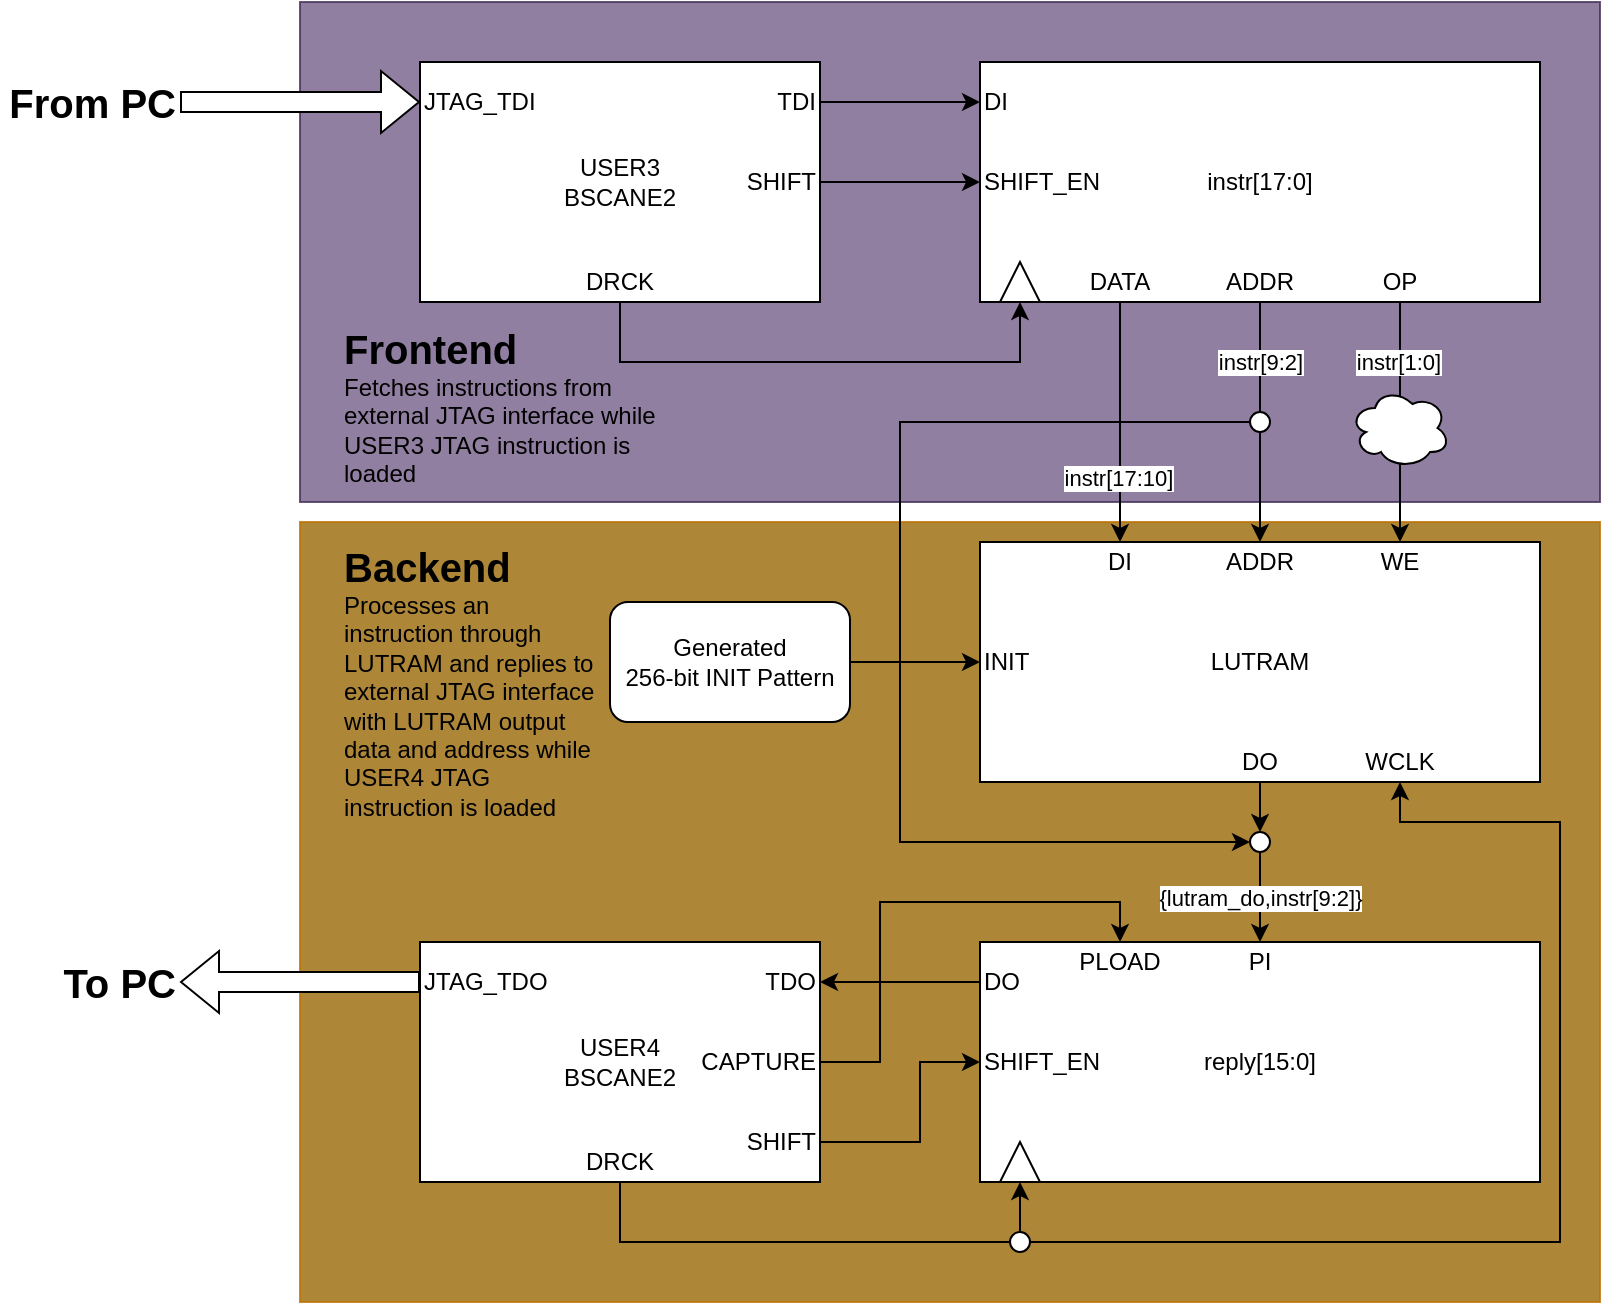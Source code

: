 <mxfile version="24.5.3" type="device">
  <diagram name="Page-1" id="aeorTH5e6JRyHVKNu-dI">
    <mxGraphModel dx="1726" dy="1009" grid="1" gridSize="10" guides="1" tooltips="1" connect="1" arrows="1" fold="1" page="1" pageScale="1" pageWidth="850" pageHeight="1100" math="0" shadow="0">
      <root>
        <mxCell id="0" />
        <mxCell id="1" parent="0" />
        <mxCell id="IdmJC1DvpxrUdIkbEOJL-97" value="" style="rounded=0;whiteSpace=wrap;html=1;fillColor=#996807;fontColor=#000000;strokeColor=#BD7000;opacity=80;movable=1;resizable=1;rotatable=1;deletable=1;editable=1;locked=0;connectable=1;" parent="1" vertex="1">
          <mxGeometry x="180" y="350" width="650" height="390" as="geometry" />
        </mxCell>
        <mxCell id="IdmJC1DvpxrUdIkbEOJL-96" value="" style="rounded=0;whiteSpace=wrap;html=1;fillColor=#76608a;fontColor=#ffffff;strokeColor=#432D57;opacity=80;movable=0;resizable=0;rotatable=0;deletable=0;editable=0;locked=1;connectable=0;" parent="1" vertex="1">
          <mxGeometry x="180" y="90" width="650" height="250" as="geometry" />
        </mxCell>
        <mxCell id="IdmJC1DvpxrUdIkbEOJL-12" style="edgeStyle=orthogonalEdgeStyle;rounded=0;orthogonalLoop=1;jettySize=auto;html=1;exitX=1;exitY=0.5;exitDx=0;exitDy=0;entryX=0;entryY=0.5;entryDx=0;entryDy=0;" parent="1" source="IdmJC1DvpxrUdIkbEOJL-3" target="IdmJC1DvpxrUdIkbEOJL-8" edge="1">
          <mxGeometry relative="1" as="geometry" />
        </mxCell>
        <mxCell id="IdmJC1DvpxrUdIkbEOJL-11" style="edgeStyle=orthogonalEdgeStyle;rounded=0;orthogonalLoop=1;jettySize=auto;html=1;exitX=0.5;exitY=1;exitDx=0;exitDy=0;entryX=0;entryY=0.5;entryDx=0;entryDy=0;" parent="1" source="IdmJC1DvpxrUdIkbEOJL-4" target="IdmJC1DvpxrUdIkbEOJL-10" edge="1">
          <mxGeometry relative="1" as="geometry">
            <Array as="points">
              <mxPoint x="340" y="270" />
              <mxPoint x="540" y="270" />
            </Array>
          </mxGeometry>
        </mxCell>
        <mxCell id="IdmJC1DvpxrUdIkbEOJL-19" style="edgeStyle=orthogonalEdgeStyle;rounded=0;orthogonalLoop=1;jettySize=auto;html=1;exitX=0.25;exitY=1;exitDx=0;exitDy=0;entryX=0.25;entryY=0;entryDx=0;entryDy=0;" parent="1" source="IdmJC1DvpxrUdIkbEOJL-6" target="IdmJC1DvpxrUdIkbEOJL-15" edge="1">
          <mxGeometry relative="1" as="geometry" />
        </mxCell>
        <mxCell id="IdmJC1DvpxrUdIkbEOJL-80" value="instr[17:10]" style="edgeLabel;html=1;align=center;verticalAlign=middle;resizable=0;points=[];" parent="IdmJC1DvpxrUdIkbEOJL-19" vertex="1" connectable="0">
          <mxGeometry x="0.467" y="-1" relative="1" as="geometry">
            <mxPoint as="offset" />
          </mxGeometry>
        </mxCell>
        <mxCell id="IdmJC1DvpxrUdIkbEOJL-33" style="edgeStyle=orthogonalEdgeStyle;rounded=0;orthogonalLoop=1;jettySize=auto;html=1;exitX=0.5;exitY=1;exitDx=0;exitDy=0;entryX=0.5;entryY=0;entryDx=0;entryDy=0;" parent="1" source="IdmJC1DvpxrUdIkbEOJL-6" target="IdmJC1DvpxrUdIkbEOJL-16" edge="1">
          <mxGeometry relative="1" as="geometry" />
        </mxCell>
        <mxCell id="IdmJC1DvpxrUdIkbEOJL-82" value="instr[9:2]" style="edgeLabel;html=1;align=center;verticalAlign=middle;resizable=0;points=[];" parent="IdmJC1DvpxrUdIkbEOJL-33" vertex="1" connectable="0">
          <mxGeometry x="-0.503" y="1" relative="1" as="geometry">
            <mxPoint x="-1" as="offset" />
          </mxGeometry>
        </mxCell>
        <mxCell id="IdmJC1DvpxrUdIkbEOJL-13" style="edgeStyle=orthogonalEdgeStyle;rounded=0;orthogonalLoop=1;jettySize=auto;html=1;exitX=1;exitY=0.5;exitDx=0;exitDy=0;entryX=0;entryY=0.5;entryDx=0;entryDy=0;" parent="1" source="IdmJC1DvpxrUdIkbEOJL-2" target="IdmJC1DvpxrUdIkbEOJL-7" edge="1">
          <mxGeometry relative="1" as="geometry" />
        </mxCell>
        <mxCell id="IdmJC1DvpxrUdIkbEOJL-34" value="" style="group" parent="1" vertex="1" connectable="0">
          <mxGeometry x="520" y="360" width="280" height="120" as="geometry" />
        </mxCell>
        <mxCell id="IdmJC1DvpxrUdIkbEOJL-15" value="LUTRAM" style="rounded=0;whiteSpace=wrap;html=1;" parent="IdmJC1DvpxrUdIkbEOJL-34" vertex="1">
          <mxGeometry width="280" height="120" as="geometry" />
        </mxCell>
        <mxCell id="IdmJC1DvpxrUdIkbEOJL-16" value="ADDR" style="text;html=1;align=center;verticalAlign=middle;whiteSpace=wrap;rounded=0;" parent="IdmJC1DvpxrUdIkbEOJL-34" vertex="1">
          <mxGeometry x="115" width="50" height="20" as="geometry" />
        </mxCell>
        <mxCell id="IdmJC1DvpxrUdIkbEOJL-17" value="DI" style="text;html=1;align=center;verticalAlign=middle;whiteSpace=wrap;rounded=0;" parent="IdmJC1DvpxrUdIkbEOJL-34" vertex="1">
          <mxGeometry x="45" width="50" height="20" as="geometry" />
        </mxCell>
        <mxCell id="IdmJC1DvpxrUdIkbEOJL-18" value="WE" style="text;html=1;align=center;verticalAlign=middle;whiteSpace=wrap;rounded=0;" parent="IdmJC1DvpxrUdIkbEOJL-34" vertex="1">
          <mxGeometry x="185" width="50" height="20" as="geometry" />
        </mxCell>
        <mxCell id="IdmJC1DvpxrUdIkbEOJL-25" value="DO" style="text;html=1;align=center;verticalAlign=middle;whiteSpace=wrap;rounded=0;" parent="IdmJC1DvpxrUdIkbEOJL-34" vertex="1">
          <mxGeometry x="115" y="100" width="50" height="20" as="geometry" />
        </mxCell>
        <mxCell id="IdmJC1DvpxrUdIkbEOJL-133" value="INIT" style="text;html=1;align=left;verticalAlign=middle;whiteSpace=wrap;rounded=0;" parent="IdmJC1DvpxrUdIkbEOJL-34" vertex="1">
          <mxGeometry y="50" width="50" height="20" as="geometry" />
        </mxCell>
        <mxCell id="IdmJC1DvpxrUdIkbEOJL-143" value="WCLK" style="text;html=1;align=center;verticalAlign=middle;whiteSpace=wrap;rounded=0;" parent="IdmJC1DvpxrUdIkbEOJL-34" vertex="1">
          <mxGeometry x="185" y="100" width="50" height="20" as="geometry" />
        </mxCell>
        <mxCell id="IdmJC1DvpxrUdIkbEOJL-48" style="edgeStyle=orthogonalEdgeStyle;rounded=0;orthogonalLoop=1;jettySize=auto;html=1;exitX=0;exitY=0.5;exitDx=0;exitDy=0;entryX=1;entryY=0.5;entryDx=0;entryDy=0;" parent="1" source="IdmJC1DvpxrUdIkbEOJL-45" target="IdmJC1DvpxrUdIkbEOJL-38" edge="1">
          <mxGeometry relative="1" as="geometry" />
        </mxCell>
        <mxCell id="IdmJC1DvpxrUdIkbEOJL-49" value="" style="group" parent="1" vertex="1" connectable="0">
          <mxGeometry x="240" y="560.0" width="200" height="120" as="geometry" />
        </mxCell>
        <mxCell id="IdmJC1DvpxrUdIkbEOJL-37" value="&lt;div&gt;USER4&lt;/div&gt;BSCANE2" style="rounded=0;whiteSpace=wrap;html=1;" parent="IdmJC1DvpxrUdIkbEOJL-49" vertex="1">
          <mxGeometry width="200" height="120" as="geometry" />
        </mxCell>
        <mxCell id="IdmJC1DvpxrUdIkbEOJL-38" value="TDO" style="text;html=1;align=right;verticalAlign=middle;whiteSpace=wrap;rounded=0;" parent="IdmJC1DvpxrUdIkbEOJL-49" vertex="1">
          <mxGeometry x="150" y="10" width="50" height="20" as="geometry" />
        </mxCell>
        <mxCell id="IdmJC1DvpxrUdIkbEOJL-39" value="SHIFT" style="text;html=1;align=right;verticalAlign=middle;whiteSpace=wrap;rounded=0;" parent="IdmJC1DvpxrUdIkbEOJL-49" vertex="1">
          <mxGeometry x="150" y="90" width="50" height="20" as="geometry" />
        </mxCell>
        <mxCell id="IdmJC1DvpxrUdIkbEOJL-40" value="DRCK" style="text;html=1;align=center;verticalAlign=middle;whiteSpace=wrap;rounded=0;" parent="IdmJC1DvpxrUdIkbEOJL-49" vertex="1">
          <mxGeometry x="75" y="100" width="50" height="20" as="geometry" />
        </mxCell>
        <mxCell id="IdmJC1DvpxrUdIkbEOJL-41" value="JTAG_TDO" style="text;html=1;align=left;verticalAlign=middle;whiteSpace=wrap;rounded=0;" parent="IdmJC1DvpxrUdIkbEOJL-49" vertex="1">
          <mxGeometry y="10" width="50" height="20" as="geometry" />
        </mxCell>
        <mxCell id="IdmJC1DvpxrUdIkbEOJL-42" value="CAPTURE" style="text;html=1;align=right;verticalAlign=middle;whiteSpace=wrap;rounded=0;" parent="IdmJC1DvpxrUdIkbEOJL-49" vertex="1">
          <mxGeometry x="140" y="50" width="60" height="20" as="geometry" />
        </mxCell>
        <mxCell id="IdmJC1DvpxrUdIkbEOJL-62" value="" style="group" parent="1" vertex="1" connectable="0">
          <mxGeometry x="520" y="560.0" width="280" height="120" as="geometry" />
        </mxCell>
        <mxCell id="IdmJC1DvpxrUdIkbEOJL-43" value="" style="group" parent="IdmJC1DvpxrUdIkbEOJL-62" vertex="1" connectable="0">
          <mxGeometry width="280" height="120" as="geometry" />
        </mxCell>
        <mxCell id="IdmJC1DvpxrUdIkbEOJL-44" value="reply[15:0]" style="rounded=0;whiteSpace=wrap;html=1;" parent="IdmJC1DvpxrUdIkbEOJL-43" vertex="1">
          <mxGeometry width="280" height="120" as="geometry" />
        </mxCell>
        <mxCell id="IdmJC1DvpxrUdIkbEOJL-45" value="DO" style="text;html=1;align=left;verticalAlign=middle;whiteSpace=wrap;rounded=0;" parent="IdmJC1DvpxrUdIkbEOJL-43" vertex="1">
          <mxGeometry y="10" width="50" height="20" as="geometry" />
        </mxCell>
        <mxCell id="IdmJC1DvpxrUdIkbEOJL-46" value="SHIFT_EN" style="text;html=1;align=left;verticalAlign=middle;whiteSpace=wrap;rounded=0;" parent="IdmJC1DvpxrUdIkbEOJL-43" vertex="1">
          <mxGeometry y="50" width="50" height="20" as="geometry" />
        </mxCell>
        <mxCell id="IdmJC1DvpxrUdIkbEOJL-47" value="" style="triangle;whiteSpace=wrap;html=1;rotation=-90;" parent="IdmJC1DvpxrUdIkbEOJL-43" vertex="1">
          <mxGeometry x="10" y="100" width="20" height="20" as="geometry" />
        </mxCell>
        <mxCell id="IdmJC1DvpxrUdIkbEOJL-50" value="PI" style="text;html=1;align=center;verticalAlign=middle;whiteSpace=wrap;rounded=0;" parent="IdmJC1DvpxrUdIkbEOJL-43" vertex="1">
          <mxGeometry x="115" width="50" height="20" as="geometry" />
        </mxCell>
        <mxCell id="IdmJC1DvpxrUdIkbEOJL-60" value="PLOAD" style="text;html=1;align=center;verticalAlign=middle;whiteSpace=wrap;rounded=0;" parent="IdmJC1DvpxrUdIkbEOJL-62" vertex="1">
          <mxGeometry x="45" width="50" height="20" as="geometry" />
        </mxCell>
        <mxCell id="IdmJC1DvpxrUdIkbEOJL-64" style="edgeStyle=orthogonalEdgeStyle;rounded=0;orthogonalLoop=1;jettySize=auto;html=1;exitX=1;exitY=0.5;exitDx=0;exitDy=0;entryX=0;entryY=0.5;entryDx=0;entryDy=0;" parent="1" source="IdmJC1DvpxrUdIkbEOJL-39" target="IdmJC1DvpxrUdIkbEOJL-46" edge="1">
          <mxGeometry relative="1" as="geometry">
            <Array as="points">
              <mxPoint x="490" y="660.0" />
              <mxPoint x="490" y="620.0" />
            </Array>
          </mxGeometry>
        </mxCell>
        <mxCell id="IdmJC1DvpxrUdIkbEOJL-68" value="" style="endArrow=classic;html=1;rounded=0;entryX=0.5;entryY=0;entryDx=0;entryDy=0;exitX=0.5;exitY=1;exitDx=0;exitDy=0;" parent="1" source="IdmJC1DvpxrUdIkbEOJL-76" target="IdmJC1DvpxrUdIkbEOJL-50" edge="1">
          <mxGeometry width="50" height="50" relative="1" as="geometry">
            <mxPoint x="660" y="550" as="sourcePoint" />
            <mxPoint x="530" y="500" as="targetPoint" />
          </mxGeometry>
        </mxCell>
        <mxCell id="IdmJC1DvpxrUdIkbEOJL-72" value="{lutram_do,instr[9:2]}" style="edgeLabel;html=1;align=center;verticalAlign=middle;resizable=0;points=[];labelBackgroundColor=default;" parent="IdmJC1DvpxrUdIkbEOJL-68" vertex="1" connectable="0">
          <mxGeometry x="-0.006" relative="1" as="geometry">
            <mxPoint as="offset" />
          </mxGeometry>
        </mxCell>
        <mxCell id="IdmJC1DvpxrUdIkbEOJL-79" style="edgeStyle=orthogonalEdgeStyle;rounded=0;orthogonalLoop=1;jettySize=auto;html=1;exitX=0;exitY=0.5;exitDx=0;exitDy=0;entryX=0;entryY=0.5;entryDx=0;entryDy=0;" parent="1" source="IdmJC1DvpxrUdIkbEOJL-69" target="IdmJC1DvpxrUdIkbEOJL-76" edge="1">
          <mxGeometry relative="1" as="geometry">
            <mxPoint x="655.0" y="270" as="sourcePoint" />
            <Array as="points">
              <mxPoint x="480" y="300" />
              <mxPoint x="480" y="510" />
            </Array>
          </mxGeometry>
        </mxCell>
        <mxCell id="IdmJC1DvpxrUdIkbEOJL-69" value="" style="ellipse;whiteSpace=wrap;html=1;aspect=fixed;" parent="1" vertex="1">
          <mxGeometry x="655" y="295" width="10" height="10" as="geometry" />
        </mxCell>
        <mxCell id="IdmJC1DvpxrUdIkbEOJL-71" style="edgeStyle=orthogonalEdgeStyle;rounded=0;orthogonalLoop=1;jettySize=auto;html=1;exitX=1;exitY=0.5;exitDx=0;exitDy=0;entryX=0.5;entryY=0;entryDx=0;entryDy=0;" parent="1" source="IdmJC1DvpxrUdIkbEOJL-42" target="IdmJC1DvpxrUdIkbEOJL-60" edge="1">
          <mxGeometry relative="1" as="geometry">
            <Array as="points">
              <mxPoint x="470" y="620.0" />
              <mxPoint x="470" y="540.0" />
              <mxPoint x="590" y="540.0" />
            </Array>
          </mxGeometry>
        </mxCell>
        <mxCell id="IdmJC1DvpxrUdIkbEOJL-73" style="edgeStyle=orthogonalEdgeStyle;rounded=0;orthogonalLoop=1;jettySize=auto;html=1;exitX=0.5;exitY=1;exitDx=0;exitDy=0;entryX=0;entryY=0.5;entryDx=0;entryDy=0;" parent="1" source="IdmJC1DvpxrUdIkbEOJL-40" target="IdmJC1DvpxrUdIkbEOJL-47" edge="1">
          <mxGeometry relative="1" as="geometry">
            <Array as="points">
              <mxPoint x="340" y="710.0" />
              <mxPoint x="540" y="710.0" />
            </Array>
          </mxGeometry>
        </mxCell>
        <mxCell id="IdmJC1DvpxrUdIkbEOJL-76" value="" style="ellipse;whiteSpace=wrap;html=1;aspect=fixed;" parent="1" vertex="1">
          <mxGeometry x="655" y="505" width="10" height="10" as="geometry" />
        </mxCell>
        <mxCell id="IdmJC1DvpxrUdIkbEOJL-77" style="edgeStyle=orthogonalEdgeStyle;rounded=0;orthogonalLoop=1;jettySize=auto;html=1;exitX=0.5;exitY=1;exitDx=0;exitDy=0;entryX=0.5;entryY=0;entryDx=0;entryDy=0;" parent="1" source="IdmJC1DvpxrUdIkbEOJL-25" target="IdmJC1DvpxrUdIkbEOJL-76" edge="1">
          <mxGeometry relative="1" as="geometry" />
        </mxCell>
        <mxCell id="IdmJC1DvpxrUdIkbEOJL-92" style="edgeStyle=orthogonalEdgeStyle;rounded=0;orthogonalLoop=1;jettySize=auto;html=1;exitX=0.75;exitY=1;exitDx=0;exitDy=0;entryX=0.5;entryY=0;entryDx=0;entryDy=0;" parent="1" source="IdmJC1DvpxrUdIkbEOJL-6" target="IdmJC1DvpxrUdIkbEOJL-18" edge="1">
          <mxGeometry relative="1" as="geometry">
            <mxPoint x="730" y="320" as="sourcePoint" />
          </mxGeometry>
        </mxCell>
        <mxCell id="IdmJC1DvpxrUdIkbEOJL-106" value="instr[1:0]" style="edgeLabel;html=1;align=center;verticalAlign=middle;resizable=0;points=[];" parent="IdmJC1DvpxrUdIkbEOJL-92" vertex="1" connectable="0">
          <mxGeometry x="-0.508" y="-1" relative="1" as="geometry">
            <mxPoint as="offset" />
          </mxGeometry>
        </mxCell>
        <mxCell id="IdmJC1DvpxrUdIkbEOJL-95" value="" style="endArrow=classic;html=1;rounded=0;entryX=0;entryY=0.5;entryDx=0;entryDy=0;shape=flexArrow;fillColor=default;exitX=1;exitY=0.5;exitDx=0;exitDy=0;" parent="1" source="IdmJC1DvpxrUdIkbEOJL-140" target="IdmJC1DvpxrUdIkbEOJL-5" edge="1">
          <mxGeometry width="50" height="50" relative="1" as="geometry">
            <mxPoint x="140" y="140" as="sourcePoint" />
            <mxPoint x="440" y="420" as="targetPoint" />
          </mxGeometry>
        </mxCell>
        <mxCell id="IdmJC1DvpxrUdIkbEOJL-98" value="Frontend&lt;div style=&quot;font-size: 12px;&quot;&gt;&lt;span style=&quot;font-weight: normal;&quot;&gt;Fetches instructions from external JTAG interface while USER3 JTAG instruction is loaded&lt;/span&gt;&lt;/div&gt;" style="text;html=1;align=left;verticalAlign=middle;whiteSpace=wrap;rounded=0;fontStyle=1;fontSize=20;" parent="1" vertex="1">
          <mxGeometry x="200" y="253" width="160" height="77" as="geometry" />
        </mxCell>
        <mxCell id="IdmJC1DvpxrUdIkbEOJL-100" value="Backend&lt;div style=&quot;font-size: 12px;&quot;&gt;&lt;span style=&quot;font-weight: normal;&quot;&gt;Processes an instruction through LUTRAM and replies to external JTAG interface with LUTRAM output data and address while USER4 JTAG instruction is loaded&lt;/span&gt;&lt;/div&gt;" style="text;html=1;align=left;verticalAlign=middle;whiteSpace=wrap;rounded=0;fontStyle=1;fontSize=20;" parent="1" vertex="1">
          <mxGeometry x="200" y="360" width="130" height="140" as="geometry" />
        </mxCell>
        <mxCell id="IdmJC1DvpxrUdIkbEOJL-101" value="" style="ellipse;shape=cloud;whiteSpace=wrap;html=1;" parent="1" vertex="1">
          <mxGeometry x="705" y="283" width="50" height="40" as="geometry" />
        </mxCell>
        <mxCell id="IdmJC1DvpxrUdIkbEOJL-130" value="" style="group" parent="1" vertex="1" connectable="0">
          <mxGeometry x="520" y="120" width="280" height="120" as="geometry" />
        </mxCell>
        <mxCell id="IdmJC1DvpxrUdIkbEOJL-35" value="" style="group" parent="IdmJC1DvpxrUdIkbEOJL-130" vertex="1" connectable="0">
          <mxGeometry width="280" height="120" as="geometry" />
        </mxCell>
        <mxCell id="IdmJC1DvpxrUdIkbEOJL-6" value="instr[17:0]" style="rounded=0;whiteSpace=wrap;html=1;" parent="IdmJC1DvpxrUdIkbEOJL-35" vertex="1">
          <mxGeometry width="280" height="120" as="geometry" />
        </mxCell>
        <mxCell id="IdmJC1DvpxrUdIkbEOJL-7" value="DI" style="text;html=1;align=left;verticalAlign=middle;whiteSpace=wrap;rounded=0;" parent="IdmJC1DvpxrUdIkbEOJL-35" vertex="1">
          <mxGeometry y="10" width="50" height="20" as="geometry" />
        </mxCell>
        <mxCell id="IdmJC1DvpxrUdIkbEOJL-8" value="SHIFT_EN" style="text;html=1;align=left;verticalAlign=middle;whiteSpace=wrap;rounded=0;" parent="IdmJC1DvpxrUdIkbEOJL-35" vertex="1">
          <mxGeometry y="50" width="50" height="20" as="geometry" />
        </mxCell>
        <mxCell id="IdmJC1DvpxrUdIkbEOJL-10" value="" style="triangle;whiteSpace=wrap;html=1;rotation=-90;" parent="IdmJC1DvpxrUdIkbEOJL-35" vertex="1">
          <mxGeometry x="10" y="100" width="20" height="20" as="geometry" />
        </mxCell>
        <mxCell id="IdmJC1DvpxrUdIkbEOJL-122" value="DATA" style="text;html=1;align=center;verticalAlign=middle;whiteSpace=wrap;rounded=0;" parent="IdmJC1DvpxrUdIkbEOJL-35" vertex="1">
          <mxGeometry x="45" y="100" width="50" height="20" as="geometry" />
        </mxCell>
        <mxCell id="IdmJC1DvpxrUdIkbEOJL-129" value="ADDR" style="text;html=1;align=center;verticalAlign=middle;whiteSpace=wrap;rounded=0;" parent="IdmJC1DvpxrUdIkbEOJL-35" vertex="1">
          <mxGeometry x="115" y="100" width="50" height="20" as="geometry" />
        </mxCell>
        <mxCell id="IdmJC1DvpxrUdIkbEOJL-121" value="OP" style="text;html=1;align=center;verticalAlign=middle;whiteSpace=wrap;rounded=0;" parent="IdmJC1DvpxrUdIkbEOJL-130" vertex="1">
          <mxGeometry x="185" y="100" width="50" height="20" as="geometry" />
        </mxCell>
        <mxCell id="IdmJC1DvpxrUdIkbEOJL-131" value="" style="group" parent="1" vertex="1" connectable="0">
          <mxGeometry x="240" y="120" width="200" height="120" as="geometry" />
        </mxCell>
        <mxCell id="IdmJC1DvpxrUdIkbEOJL-1" value="&lt;div&gt;USER3&lt;/div&gt;BSCANE2" style="rounded=0;whiteSpace=wrap;html=1;" parent="IdmJC1DvpxrUdIkbEOJL-131" vertex="1">
          <mxGeometry width="200" height="120" as="geometry" />
        </mxCell>
        <mxCell id="IdmJC1DvpxrUdIkbEOJL-2" value="TDI" style="text;html=1;align=right;verticalAlign=middle;whiteSpace=wrap;rounded=0;" parent="IdmJC1DvpxrUdIkbEOJL-131" vertex="1">
          <mxGeometry x="150" y="10" width="50" height="20" as="geometry" />
        </mxCell>
        <mxCell id="IdmJC1DvpxrUdIkbEOJL-3" value="SHIFT" style="text;html=1;align=right;verticalAlign=middle;whiteSpace=wrap;rounded=0;" parent="IdmJC1DvpxrUdIkbEOJL-131" vertex="1">
          <mxGeometry x="150" y="50" width="50" height="20" as="geometry" />
        </mxCell>
        <mxCell id="IdmJC1DvpxrUdIkbEOJL-4" value="DRCK" style="text;html=1;align=center;verticalAlign=middle;whiteSpace=wrap;rounded=0;" parent="IdmJC1DvpxrUdIkbEOJL-131" vertex="1">
          <mxGeometry x="75" y="100" width="50" height="20" as="geometry" />
        </mxCell>
        <mxCell id="IdmJC1DvpxrUdIkbEOJL-5" value="JTAG_TDI" style="text;html=1;align=left;verticalAlign=middle;whiteSpace=wrap;rounded=0;" parent="IdmJC1DvpxrUdIkbEOJL-131" vertex="1">
          <mxGeometry y="10" width="50" height="20" as="geometry" />
        </mxCell>
        <mxCell id="IdmJC1DvpxrUdIkbEOJL-135" style="edgeStyle=orthogonalEdgeStyle;rounded=0;orthogonalLoop=1;jettySize=auto;html=1;exitX=1;exitY=0.5;exitDx=0;exitDy=0;entryX=0;entryY=0.5;entryDx=0;entryDy=0;" parent="1" source="IdmJC1DvpxrUdIkbEOJL-134" target="IdmJC1DvpxrUdIkbEOJL-133" edge="1">
          <mxGeometry relative="1" as="geometry" />
        </mxCell>
        <mxCell id="IdmJC1DvpxrUdIkbEOJL-134" value="&lt;div&gt;Generated&lt;/div&gt;256-bit INIT Pattern" style="rounded=1;whiteSpace=wrap;html=1;" parent="1" vertex="1">
          <mxGeometry x="335" y="390" width="120" height="60" as="geometry" />
        </mxCell>
        <mxCell id="IdmJC1DvpxrUdIkbEOJL-140" value="&lt;font style=&quot;font-size: 20px;&quot;&gt;&lt;b&gt;From PC&lt;/b&gt;&lt;/font&gt;" style="text;html=1;align=right;verticalAlign=middle;whiteSpace=wrap;rounded=0;labelBackgroundColor=default;" parent="1" vertex="1">
          <mxGeometry x="30" y="120" width="90" height="40" as="geometry" />
        </mxCell>
        <mxCell id="IdmJC1DvpxrUdIkbEOJL-141" value="&lt;font style=&quot;font-size: 20px;&quot;&gt;&lt;b&gt;To PC&lt;/b&gt;&lt;/font&gt;" style="text;html=1;align=right;verticalAlign=middle;whiteSpace=wrap;rounded=0;labelBackgroundColor=default;" parent="1" vertex="1">
          <mxGeometry x="50" y="560.0" width="70" height="40" as="geometry" />
        </mxCell>
        <mxCell id="IdmJC1DvpxrUdIkbEOJL-93" style="edgeStyle=orthogonalEdgeStyle;rounded=0;orthogonalLoop=1;jettySize=auto;html=1;exitX=0;exitY=0.5;exitDx=0;exitDy=0;shape=flexArrow;fillColor=default;entryX=1;entryY=0.5;entryDx=0;entryDy=0;" parent="1" source="IdmJC1DvpxrUdIkbEOJL-41" target="IdmJC1DvpxrUdIkbEOJL-141" edge="1">
          <mxGeometry relative="1" as="geometry">
            <mxPoint x="130" y="580.0" as="targetPoint" />
          </mxGeometry>
        </mxCell>
        <mxCell id="IdmJC1DvpxrUdIkbEOJL-145" style="edgeStyle=orthogonalEdgeStyle;rounded=0;orthogonalLoop=1;jettySize=auto;html=1;exitX=1;exitY=0.5;exitDx=0;exitDy=0;entryX=0.5;entryY=1;entryDx=0;entryDy=0;" parent="1" source="IdmJC1DvpxrUdIkbEOJL-75" target="IdmJC1DvpxrUdIkbEOJL-143" edge="1">
          <mxGeometry relative="1" as="geometry">
            <Array as="points">
              <mxPoint x="810" y="710" />
              <mxPoint x="810" y="500" />
              <mxPoint x="730" y="500" />
            </Array>
          </mxGeometry>
        </mxCell>
        <mxCell id="IdmJC1DvpxrUdIkbEOJL-75" value="" style="ellipse;whiteSpace=wrap;html=1;aspect=fixed;" parent="1" vertex="1">
          <mxGeometry x="535" y="705.0" width="10" height="10" as="geometry" />
        </mxCell>
      </root>
    </mxGraphModel>
  </diagram>
</mxfile>

